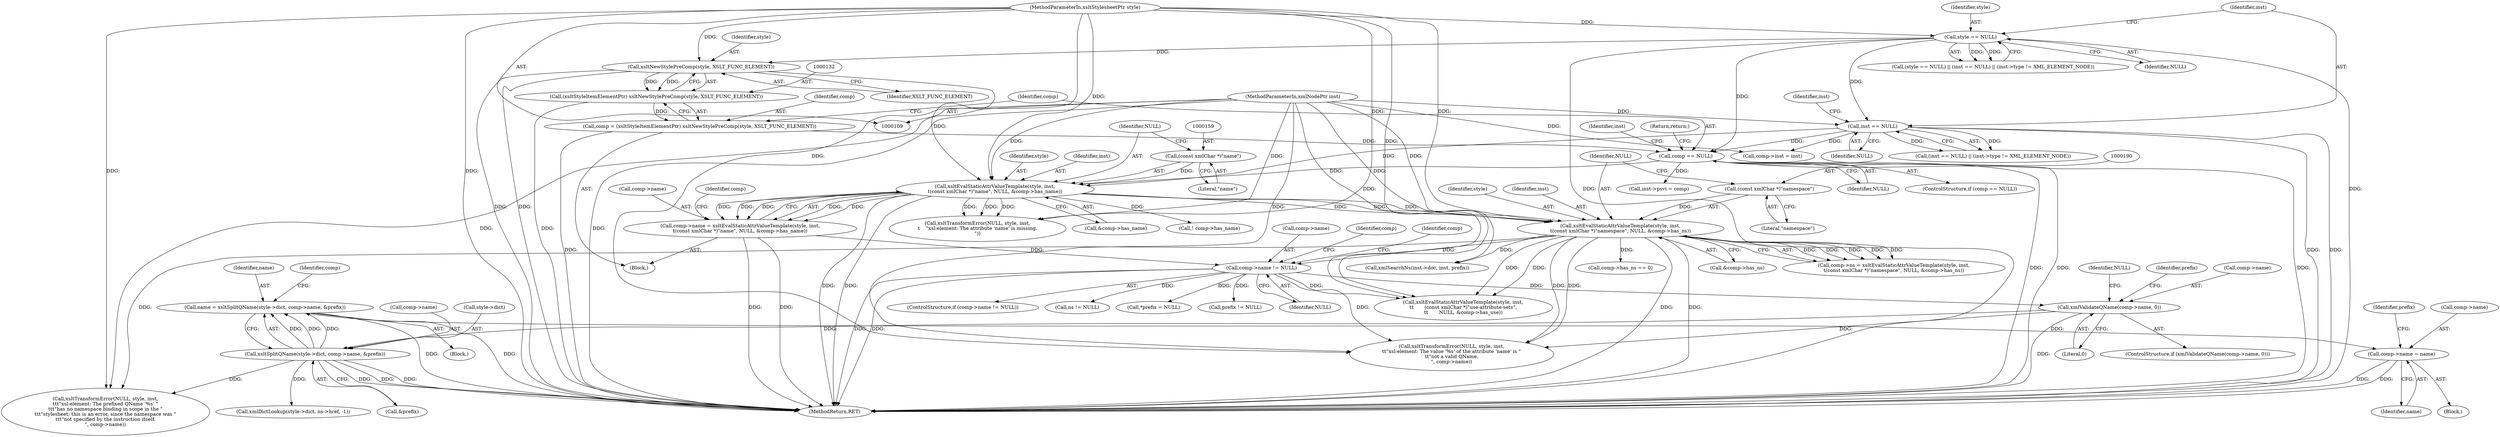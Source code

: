 digraph "0_Chrome_96dbafe288dbe2f0cc45fa3c39daf6d0c37acbab_29@pointer" {
"1000285" [label="(Call,comp->name = name)"];
"1000230" [label="(Call,name = xsltSplitQName(style->dict, comp->name, &prefix))"];
"1000232" [label="(Call,xsltSplitQName(style->dict, comp->name, &prefix))"];
"1000205" [label="(Call,xmlValidateQName(comp->name, 0))"];
"1000198" [label="(Call,comp->name != NULL)"];
"1000151" [label="(Call,comp->name = xsltEvalStaticAttrValueTemplate(style, inst,\n\t(const xmlChar *)\"name\", NULL, &comp->has_name))"];
"1000155" [label="(Call,xsltEvalStaticAttrValueTemplate(style, inst,\n\t(const xmlChar *)\"name\", NULL, &comp->has_name))"];
"1000133" [label="(Call,xsltNewStylePreComp(style, XSLT_FUNC_ELEMENT))"];
"1000116" [label="(Call,style == NULL)"];
"1000110" [label="(MethodParameterIn,xsltStylesheetPtr style)"];
"1000111" [label="(MethodParameterIn,xmlNodePtr inst)"];
"1000120" [label="(Call,inst == NULL)"];
"1000158" [label="(Call,(const xmlChar *)\"name\")"];
"1000137" [label="(Call,comp == NULL)"];
"1000129" [label="(Call,comp = (xsltStyleItemElementPtr) xsltNewStylePreComp(style, XSLT_FUNC_ELEMENT))"];
"1000131" [label="(Call,(xsltStyleItemElementPtr) xsltNewStylePreComp(style, XSLT_FUNC_ELEMENT))"];
"1000186" [label="(Call,xsltEvalStaticAttrValueTemplate(style, inst,\n\t(const xmlChar *)\"namespace\", NULL, &comp->has_ns))"];
"1000189" [label="(Call,(const xmlChar *)\"namespace\")"];
"1000125" [label="(Identifier,inst)"];
"1000202" [label="(Identifier,NULL)"];
"1000115" [label="(Call,(style == NULL) || (inst == NULL) || (inst->type != XML_ELEMENT_NODE))"];
"1000143" [label="(Identifier,inst)"];
"1000261" [label="(Block,)"];
"1000191" [label="(Literal,\"namespace\")"];
"1000187" [label="(Identifier,style)"];
"1000231" [label="(Identifier,name)"];
"1000135" [label="(Identifier,XSLT_FUNC_ELEMENT)"];
"1000111" [label="(MethodParameterIn,xmlNodePtr inst)"];
"1000155" [label="(Call,xsltEvalStaticAttrValueTemplate(style, inst,\n\t(const xmlChar *)\"name\", NULL, &comp->has_name))"];
"1000328" [label="(Identifier,comp)"];
"1000140" [label="(Return,return;)"];
"1000146" [label="(Call,comp->inst = inst)"];
"1000236" [label="(Call,comp->name)"];
"1000129" [label="(Call,comp = (xsltStyleItemElementPtr) xsltNewStylePreComp(style, XSLT_FUNC_ELEMENT))"];
"1000189" [label="(Call,(const xmlChar *)\"namespace\")"];
"1000198" [label="(Call,comp->name != NULL)"];
"1000197" [label="(ControlStructure,if (comp->name != NULL))"];
"1000186" [label="(Call,xsltEvalStaticAttrValueTemplate(style, inst,\n\t(const xmlChar *)\"namespace\", NULL, &comp->has_ns))"];
"1000160" [label="(Literal,\"name\")"];
"1000152" [label="(Call,comp->name)"];
"1000258" [label="(Call,ns != NULL)"];
"1000119" [label="(Call,(inst == NULL) || (inst->type != XML_ELEMENT_NODE))"];
"1000182" [label="(Call,comp->ns = xsltEvalStaticAttrValueTemplate(style, inst,\n\t(const xmlChar *)\"namespace\", NULL, &comp->has_ns))"];
"1000224" [label="(Block,)"];
"1000156" [label="(Identifier,style)"];
"1000212" [label="(Identifier,NULL)"];
"1000311" [label="(Identifier,prefix)"];
"1000192" [label="(Identifier,NULL)"];
"1000296" [label="(Call,xsltTransformError(NULL, style, inst,\n\t\t\t\"xsl:element: The prefixed QName '%s' \"\n\t\t\t\"has no namespace binding in scope in the \"\n\t\t\t\"stylesheet; this is an error, since the namespace was \"\n\t\t\t\"not specified by the instruction itself.\n\", comp->name))"];
"1000330" [label="(Call,xsltEvalStaticAttrValueTemplate(style, inst,\n\t\t       (const xmlChar *)\"use-attribute-sets\",\n\t\t       NULL, &comp->has_use))"];
"1000285" [label="(Call,comp->name = name)"];
"1000226" [label="(Call,*prefix = NULL)"];
"1000121" [label="(Identifier,inst)"];
"1000289" [label="(Identifier,name)"];
"1000137" [label="(Call,comp == NULL)"];
"1000162" [label="(Call,&comp->has_name)"];
"1000244" [label="(Identifier,comp)"];
"1000242" [label="(Call,comp->has_ns == 0)"];
"1000151" [label="(Call,comp->name = xsltEvalStaticAttrValueTemplate(style, inst,\n\t(const xmlChar *)\"name\", NULL, &comp->has_name))"];
"1000130" [label="(Identifier,comp)"];
"1000343" [label="(MethodReturn,RET)"];
"1000205" [label="(Call,xmlValidateQName(comp->name, 0))"];
"1000157" [label="(Identifier,inst)"];
"1000251" [label="(Call,xmlSearchNs(inst->doc, inst, prefix))"];
"1000131" [label="(Call,(xsltStyleItemElementPtr) xsltNewStylePreComp(style, XSLT_FUNC_ELEMENT))"];
"1000230" [label="(Call,name = xsltSplitQName(style->dict, comp->name, &prefix))"];
"1000169" [label="(Identifier,comp)"];
"1000227" [label="(Identifier,prefix)"];
"1000134" [label="(Identifier,style)"];
"1000209" [label="(Literal,0)"];
"1000204" [label="(ControlStructure,if (xmlValidateQName(comp->name, 0)))"];
"1000310" [label="(Call,prefix != NULL)"];
"1000206" [label="(Call,comp->name)"];
"1000141" [label="(Call,inst->psvi = comp)"];
"1000188" [label="(Identifier,inst)"];
"1000110" [label="(MethodParameterIn,xsltStylesheetPtr style)"];
"1000167" [label="(Call,! comp->has_name)"];
"1000120" [label="(Call,inst == NULL)"];
"1000232" [label="(Call,xsltSplitQName(style->dict, comp->name, &prefix))"];
"1000158" [label="(Call,(const xmlChar *)\"name\")"];
"1000233" [label="(Call,style->dict)"];
"1000199" [label="(Call,comp->name)"];
"1000139" [label="(Identifier,NULL)"];
"1000118" [label="(Identifier,NULL)"];
"1000286" [label="(Call,comp->name)"];
"1000211" [label="(Call,xsltTransformError(NULL, style, inst,\n\t\t\"xsl:element: The value '%s' of the attribute 'name' is \"\n\t\t\"not a valid QName.\n\", comp->name))"];
"1000112" [label="(Block,)"];
"1000161" [label="(Identifier,NULL)"];
"1000207" [label="(Identifier,comp)"];
"1000136" [label="(ControlStructure,if (comp == NULL))"];
"1000266" [label="(Call,xmlDictLookup(style->dict, ns->href, -1))"];
"1000116" [label="(Call,style == NULL)"];
"1000133" [label="(Call,xsltNewStylePreComp(style, XSLT_FUNC_ELEMENT))"];
"1000117" [label="(Identifier,style)"];
"1000138" [label="(Identifier,comp)"];
"1000122" [label="(Identifier,NULL)"];
"1000193" [label="(Call,&comp->has_ns)"];
"1000172" [label="(Call,xsltTransformError(NULL, style, inst,\n\t    \"xsl:element: The attribute 'name' is missing.\n\"))"];
"1000239" [label="(Call,&prefix)"];
"1000285" -> "1000261"  [label="AST: "];
"1000285" -> "1000289"  [label="CFG: "];
"1000286" -> "1000285"  [label="AST: "];
"1000289" -> "1000285"  [label="AST: "];
"1000311" -> "1000285"  [label="CFG: "];
"1000285" -> "1000343"  [label="DDG: "];
"1000285" -> "1000343"  [label="DDG: "];
"1000230" -> "1000285"  [label="DDG: "];
"1000230" -> "1000224"  [label="AST: "];
"1000230" -> "1000232"  [label="CFG: "];
"1000231" -> "1000230"  [label="AST: "];
"1000232" -> "1000230"  [label="AST: "];
"1000244" -> "1000230"  [label="CFG: "];
"1000230" -> "1000343"  [label="DDG: "];
"1000230" -> "1000343"  [label="DDG: "];
"1000232" -> "1000230"  [label="DDG: "];
"1000232" -> "1000230"  [label="DDG: "];
"1000232" -> "1000230"  [label="DDG: "];
"1000232" -> "1000239"  [label="CFG: "];
"1000233" -> "1000232"  [label="AST: "];
"1000236" -> "1000232"  [label="AST: "];
"1000239" -> "1000232"  [label="AST: "];
"1000232" -> "1000343"  [label="DDG: "];
"1000232" -> "1000343"  [label="DDG: "];
"1000232" -> "1000343"  [label="DDG: "];
"1000205" -> "1000232"  [label="DDG: "];
"1000232" -> "1000266"  [label="DDG: "];
"1000232" -> "1000296"  [label="DDG: "];
"1000205" -> "1000204"  [label="AST: "];
"1000205" -> "1000209"  [label="CFG: "];
"1000206" -> "1000205"  [label="AST: "];
"1000209" -> "1000205"  [label="AST: "];
"1000212" -> "1000205"  [label="CFG: "];
"1000227" -> "1000205"  [label="CFG: "];
"1000205" -> "1000343"  [label="DDG: "];
"1000198" -> "1000205"  [label="DDG: "];
"1000205" -> "1000211"  [label="DDG: "];
"1000198" -> "1000197"  [label="AST: "];
"1000198" -> "1000202"  [label="CFG: "];
"1000199" -> "1000198"  [label="AST: "];
"1000202" -> "1000198"  [label="AST: "];
"1000207" -> "1000198"  [label="CFG: "];
"1000328" -> "1000198"  [label="CFG: "];
"1000198" -> "1000343"  [label="DDG: "];
"1000198" -> "1000343"  [label="DDG: "];
"1000151" -> "1000198"  [label="DDG: "];
"1000186" -> "1000198"  [label="DDG: "];
"1000198" -> "1000211"  [label="DDG: "];
"1000198" -> "1000226"  [label="DDG: "];
"1000198" -> "1000258"  [label="DDG: "];
"1000198" -> "1000310"  [label="DDG: "];
"1000198" -> "1000330"  [label="DDG: "];
"1000151" -> "1000112"  [label="AST: "];
"1000151" -> "1000155"  [label="CFG: "];
"1000152" -> "1000151"  [label="AST: "];
"1000155" -> "1000151"  [label="AST: "];
"1000169" -> "1000151"  [label="CFG: "];
"1000151" -> "1000343"  [label="DDG: "];
"1000151" -> "1000343"  [label="DDG: "];
"1000155" -> "1000151"  [label="DDG: "];
"1000155" -> "1000151"  [label="DDG: "];
"1000155" -> "1000151"  [label="DDG: "];
"1000155" -> "1000151"  [label="DDG: "];
"1000155" -> "1000151"  [label="DDG: "];
"1000155" -> "1000162"  [label="CFG: "];
"1000156" -> "1000155"  [label="AST: "];
"1000157" -> "1000155"  [label="AST: "];
"1000158" -> "1000155"  [label="AST: "];
"1000161" -> "1000155"  [label="AST: "];
"1000162" -> "1000155"  [label="AST: "];
"1000155" -> "1000343"  [label="DDG: "];
"1000155" -> "1000343"  [label="DDG: "];
"1000133" -> "1000155"  [label="DDG: "];
"1000110" -> "1000155"  [label="DDG: "];
"1000111" -> "1000155"  [label="DDG: "];
"1000120" -> "1000155"  [label="DDG: "];
"1000158" -> "1000155"  [label="DDG: "];
"1000137" -> "1000155"  [label="DDG: "];
"1000155" -> "1000167"  [label="DDG: "];
"1000155" -> "1000172"  [label="DDG: "];
"1000155" -> "1000172"  [label="DDG: "];
"1000155" -> "1000172"  [label="DDG: "];
"1000155" -> "1000186"  [label="DDG: "];
"1000155" -> "1000186"  [label="DDG: "];
"1000155" -> "1000186"  [label="DDG: "];
"1000133" -> "1000131"  [label="AST: "];
"1000133" -> "1000135"  [label="CFG: "];
"1000134" -> "1000133"  [label="AST: "];
"1000135" -> "1000133"  [label="AST: "];
"1000131" -> "1000133"  [label="CFG: "];
"1000133" -> "1000343"  [label="DDG: "];
"1000133" -> "1000343"  [label="DDG: "];
"1000133" -> "1000131"  [label="DDG: "];
"1000133" -> "1000131"  [label="DDG: "];
"1000116" -> "1000133"  [label="DDG: "];
"1000110" -> "1000133"  [label="DDG: "];
"1000116" -> "1000115"  [label="AST: "];
"1000116" -> "1000118"  [label="CFG: "];
"1000117" -> "1000116"  [label="AST: "];
"1000118" -> "1000116"  [label="AST: "];
"1000121" -> "1000116"  [label="CFG: "];
"1000115" -> "1000116"  [label="CFG: "];
"1000116" -> "1000343"  [label="DDG: "];
"1000116" -> "1000343"  [label="DDG: "];
"1000116" -> "1000115"  [label="DDG: "];
"1000116" -> "1000115"  [label="DDG: "];
"1000110" -> "1000116"  [label="DDG: "];
"1000116" -> "1000120"  [label="DDG: "];
"1000116" -> "1000137"  [label="DDG: "];
"1000110" -> "1000109"  [label="AST: "];
"1000110" -> "1000343"  [label="DDG: "];
"1000110" -> "1000172"  [label="DDG: "];
"1000110" -> "1000186"  [label="DDG: "];
"1000110" -> "1000211"  [label="DDG: "];
"1000110" -> "1000296"  [label="DDG: "];
"1000110" -> "1000330"  [label="DDG: "];
"1000111" -> "1000109"  [label="AST: "];
"1000111" -> "1000343"  [label="DDG: "];
"1000111" -> "1000120"  [label="DDG: "];
"1000111" -> "1000146"  [label="DDG: "];
"1000111" -> "1000172"  [label="DDG: "];
"1000111" -> "1000186"  [label="DDG: "];
"1000111" -> "1000211"  [label="DDG: "];
"1000111" -> "1000251"  [label="DDG: "];
"1000111" -> "1000296"  [label="DDG: "];
"1000111" -> "1000330"  [label="DDG: "];
"1000120" -> "1000119"  [label="AST: "];
"1000120" -> "1000122"  [label="CFG: "];
"1000121" -> "1000120"  [label="AST: "];
"1000122" -> "1000120"  [label="AST: "];
"1000125" -> "1000120"  [label="CFG: "];
"1000119" -> "1000120"  [label="CFG: "];
"1000120" -> "1000343"  [label="DDG: "];
"1000120" -> "1000343"  [label="DDG: "];
"1000120" -> "1000119"  [label="DDG: "];
"1000120" -> "1000119"  [label="DDG: "];
"1000120" -> "1000137"  [label="DDG: "];
"1000120" -> "1000146"  [label="DDG: "];
"1000158" -> "1000160"  [label="CFG: "];
"1000159" -> "1000158"  [label="AST: "];
"1000160" -> "1000158"  [label="AST: "];
"1000161" -> "1000158"  [label="CFG: "];
"1000137" -> "1000136"  [label="AST: "];
"1000137" -> "1000139"  [label="CFG: "];
"1000138" -> "1000137"  [label="AST: "];
"1000139" -> "1000137"  [label="AST: "];
"1000140" -> "1000137"  [label="CFG: "];
"1000143" -> "1000137"  [label="CFG: "];
"1000137" -> "1000343"  [label="DDG: "];
"1000137" -> "1000343"  [label="DDG: "];
"1000137" -> "1000343"  [label="DDG: "];
"1000129" -> "1000137"  [label="DDG: "];
"1000137" -> "1000141"  [label="DDG: "];
"1000129" -> "1000112"  [label="AST: "];
"1000129" -> "1000131"  [label="CFG: "];
"1000130" -> "1000129"  [label="AST: "];
"1000131" -> "1000129"  [label="AST: "];
"1000138" -> "1000129"  [label="CFG: "];
"1000129" -> "1000343"  [label="DDG: "];
"1000131" -> "1000129"  [label="DDG: "];
"1000132" -> "1000131"  [label="AST: "];
"1000131" -> "1000343"  [label="DDG: "];
"1000186" -> "1000182"  [label="AST: "];
"1000186" -> "1000193"  [label="CFG: "];
"1000187" -> "1000186"  [label="AST: "];
"1000188" -> "1000186"  [label="AST: "];
"1000189" -> "1000186"  [label="AST: "];
"1000192" -> "1000186"  [label="AST: "];
"1000193" -> "1000186"  [label="AST: "];
"1000182" -> "1000186"  [label="CFG: "];
"1000186" -> "1000343"  [label="DDG: "];
"1000186" -> "1000343"  [label="DDG: "];
"1000186" -> "1000182"  [label="DDG: "];
"1000186" -> "1000182"  [label="DDG: "];
"1000186" -> "1000182"  [label="DDG: "];
"1000186" -> "1000182"  [label="DDG: "];
"1000186" -> "1000182"  [label="DDG: "];
"1000189" -> "1000186"  [label="DDG: "];
"1000186" -> "1000211"  [label="DDG: "];
"1000186" -> "1000211"  [label="DDG: "];
"1000186" -> "1000242"  [label="DDG: "];
"1000186" -> "1000251"  [label="DDG: "];
"1000186" -> "1000296"  [label="DDG: "];
"1000186" -> "1000330"  [label="DDG: "];
"1000186" -> "1000330"  [label="DDG: "];
"1000189" -> "1000191"  [label="CFG: "];
"1000190" -> "1000189"  [label="AST: "];
"1000191" -> "1000189"  [label="AST: "];
"1000192" -> "1000189"  [label="CFG: "];
}

